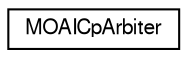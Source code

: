 digraph G
{
  edge [fontname="FreeSans",fontsize="10",labelfontname="FreeSans",labelfontsize="10"];
  node [fontname="FreeSans",fontsize="10",shape=record];
  rankdir=LR;
  Node1 [label="MOAICpArbiter",height=0.2,width=0.4,color="black", fillcolor="white", style="filled",URL="$class_m_o_a_i_cp_arbiter.html",tooltip="Chipmunk Arbiter."];
}
